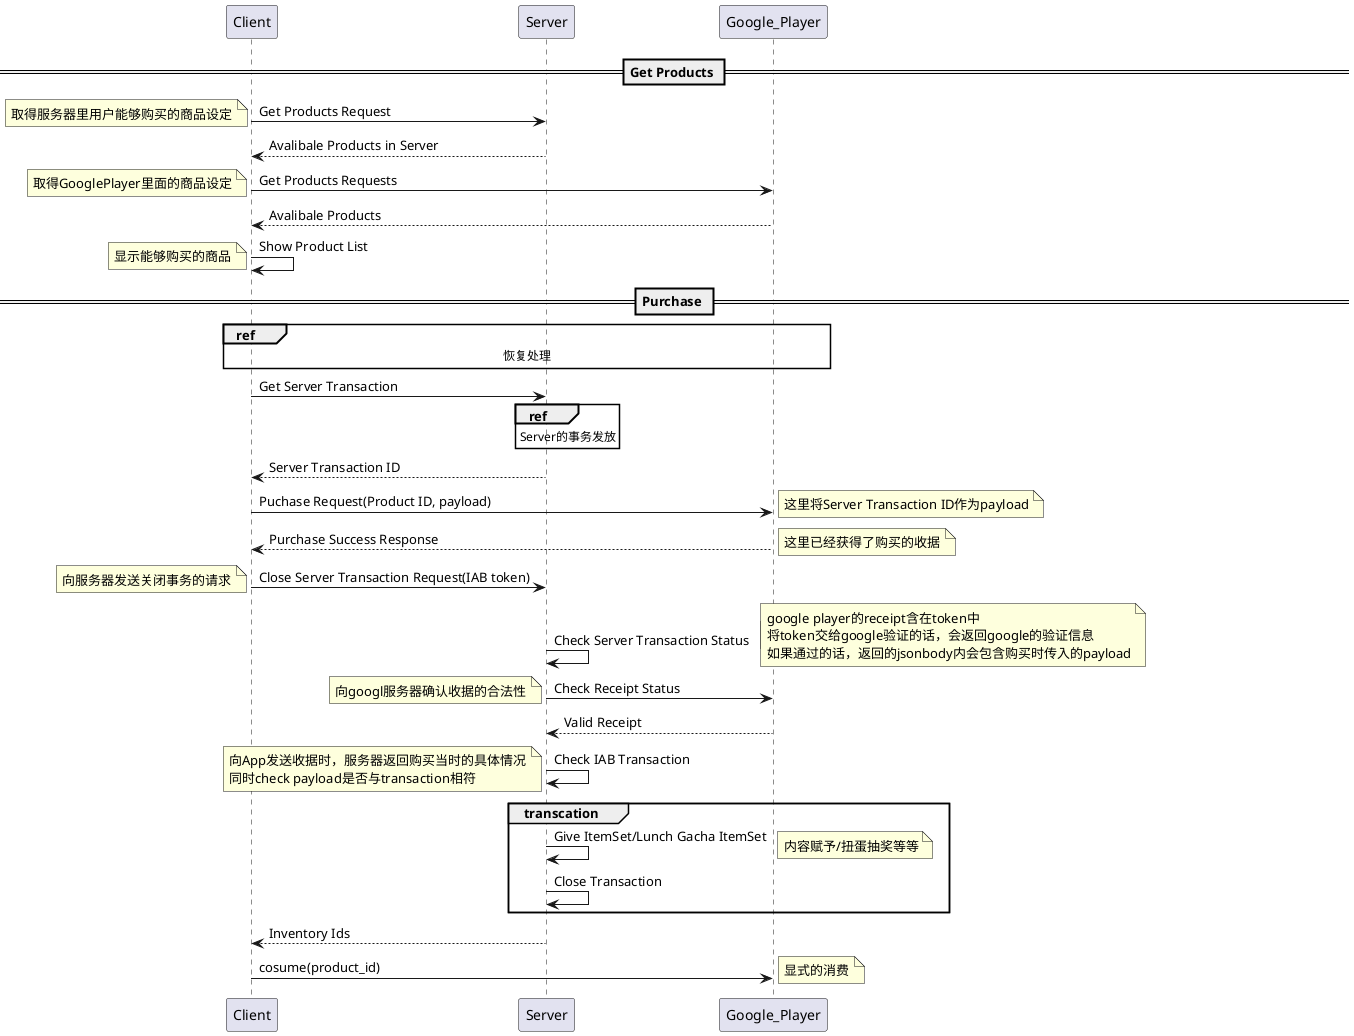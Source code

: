 @startuml

== Get Products ==
Client -> Server: Get Products Request
note left: 取得服务器里用户能够购买的商品设定
Server --> Client: Avalibale Products in Server
Client -> Google_Player: Get Products Requests
note left: 取得GooglePlayer里面的商品设定
Google_Player --> Client: Avalibale Products
Client -> Client: Show Product List
note left: 显示能够购买的商品

== Purchase ==
ref over Client,Server,Google_Player
  恢复处理
end ref
Client -> Server: Get Server Transaction
ref over Server
  Server的事务发放
end ref
Server --> Client: Server Transaction ID
Client -> Google_Player: Puchase Request(Product ID, payload)
note right: 这里将Server Transaction ID作为payload
Google_Player --> Client: Purchase Success Response
note right: 这里已经获得了购买的收据
Client -> Server: Close Server Transaction Request(IAB token)
note left: 向服务器发送关闭事务的请求
Server -> Server: Check Server Transaction Status
note right: 确认该事务之前没有被处理
note right
  google player的receipt含在token中
  将token交给google验证的话，会返回google的验证信息
  如果通过的话，返回的jsonbody内会包含购买时传入的payload
end note
Server -> Google_Player: Check Receipt Status
note left: 向googl服务器确认收据的合法性
Google_Player --> Server: Valid Receipt
Server -> Server: Check IAB Transaction
note left
  向App发送收据时，服务器返回购买当时的具体情况
  同时check payload是否与transaction相符
end note
group transcation
  Server -> Server: Give ItemSet/Lunch Gacha ItemSet
  note right: 内容赋予/扭蛋抽奖等等
  Server -> Server: Close Transaction
end
Server --> Client: Inventory Ids
Client -> Google_Player: cosume(product_id)
note right: 显式的消费
@enduml
